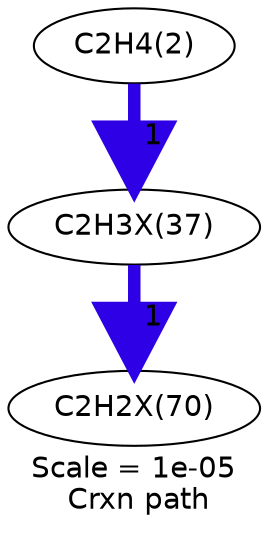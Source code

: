 digraph reaction_paths {
center=1;
s5 -> s29[fontname="Helvetica", style="setlinewidth(6)", arrowsize=3, color="0.7, 1.5, 0.9"
, label=" 1"];
s29 -> s33[fontname="Helvetica", style="setlinewidth(6)", arrowsize=3, color="0.7, 1.5, 0.9"
, label=" 1"];
s5 [ fontname="Helvetica", label="C2H4(2)"];
s29 [ fontname="Helvetica", label="C2H3X(37)"];
s33 [ fontname="Helvetica", label="C2H2X(70)"];
 label = "Scale = 1e-05\l Crxn path";
 fontname = "Helvetica";
}
